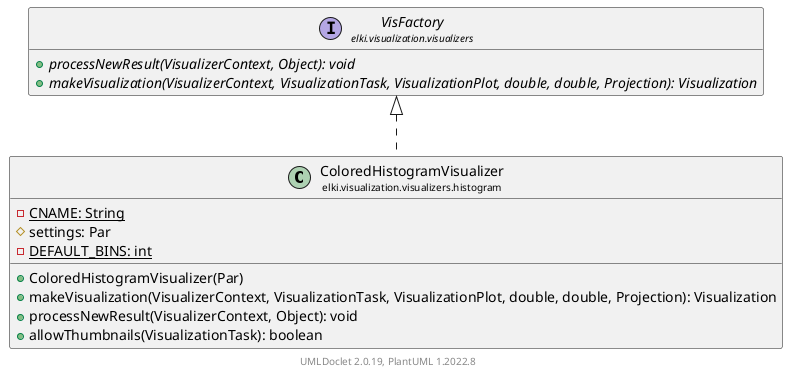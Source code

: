 @startuml
    remove .*\.(Instance|Par|Parameterizer|Factory)$
    set namespaceSeparator none
    hide empty fields
    hide empty methods

    class "<size:14>ColoredHistogramVisualizer\n<size:10>elki.visualization.visualizers.histogram" as elki.visualization.visualizers.histogram.ColoredHistogramVisualizer [[ColoredHistogramVisualizer.html]] {
        {static} -CNAME: String
        #settings: Par
        {static} -DEFAULT_BINS: int
        +ColoredHistogramVisualizer(Par)
        +makeVisualization(VisualizerContext, VisualizationTask, VisualizationPlot, double, double, Projection): Visualization
        +processNewResult(VisualizerContext, Object): void
        +allowThumbnails(VisualizationTask): boolean
    }

    interface "<size:14>VisFactory\n<size:10>elki.visualization.visualizers" as elki.visualization.visualizers.VisFactory [[../VisFactory.html]] {
        {abstract} +processNewResult(VisualizerContext, Object): void
        {abstract} +makeVisualization(VisualizerContext, VisualizationTask, VisualizationPlot, double, double, Projection): Visualization
    }
    class "<size:14>ColoredHistogramVisualizer.Instance\n<size:10>elki.visualization.visualizers.histogram" as elki.visualization.visualizers.histogram.ColoredHistogramVisualizer.Instance<NV extends NumberVector> [[ColoredHistogramVisualizer.Instance.html]]
    class "<size:14>ColoredHistogramVisualizer.Par\n<size:10>elki.visualization.visualizers.histogram" as elki.visualization.visualizers.histogram.ColoredHistogramVisualizer.Par [[ColoredHistogramVisualizer.Par.html]]

    elki.visualization.visualizers.VisFactory <|.. elki.visualization.visualizers.histogram.ColoredHistogramVisualizer
    elki.visualization.visualizers.histogram.ColoredHistogramVisualizer +-- elki.visualization.visualizers.histogram.ColoredHistogramVisualizer.Instance
    elki.visualization.visualizers.histogram.ColoredHistogramVisualizer +-- elki.visualization.visualizers.histogram.ColoredHistogramVisualizer.Par

    center footer UMLDoclet 2.0.19, PlantUML 1.2022.8
@enduml
